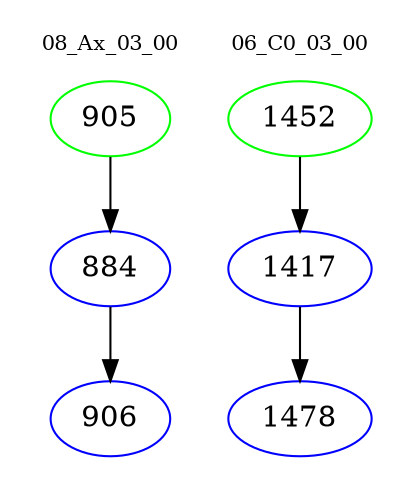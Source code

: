 digraph{
subgraph cluster_0 {
color = white
label = "08_Ax_03_00";
fontsize=10;
T0_905 [label="905", color="green"]
T0_905 -> T0_884 [color="black"]
T0_884 [label="884", color="blue"]
T0_884 -> T0_906 [color="black"]
T0_906 [label="906", color="blue"]
}
subgraph cluster_1 {
color = white
label = "06_C0_03_00";
fontsize=10;
T1_1452 [label="1452", color="green"]
T1_1452 -> T1_1417 [color="black"]
T1_1417 [label="1417", color="blue"]
T1_1417 -> T1_1478 [color="black"]
T1_1478 [label="1478", color="blue"]
}
}
